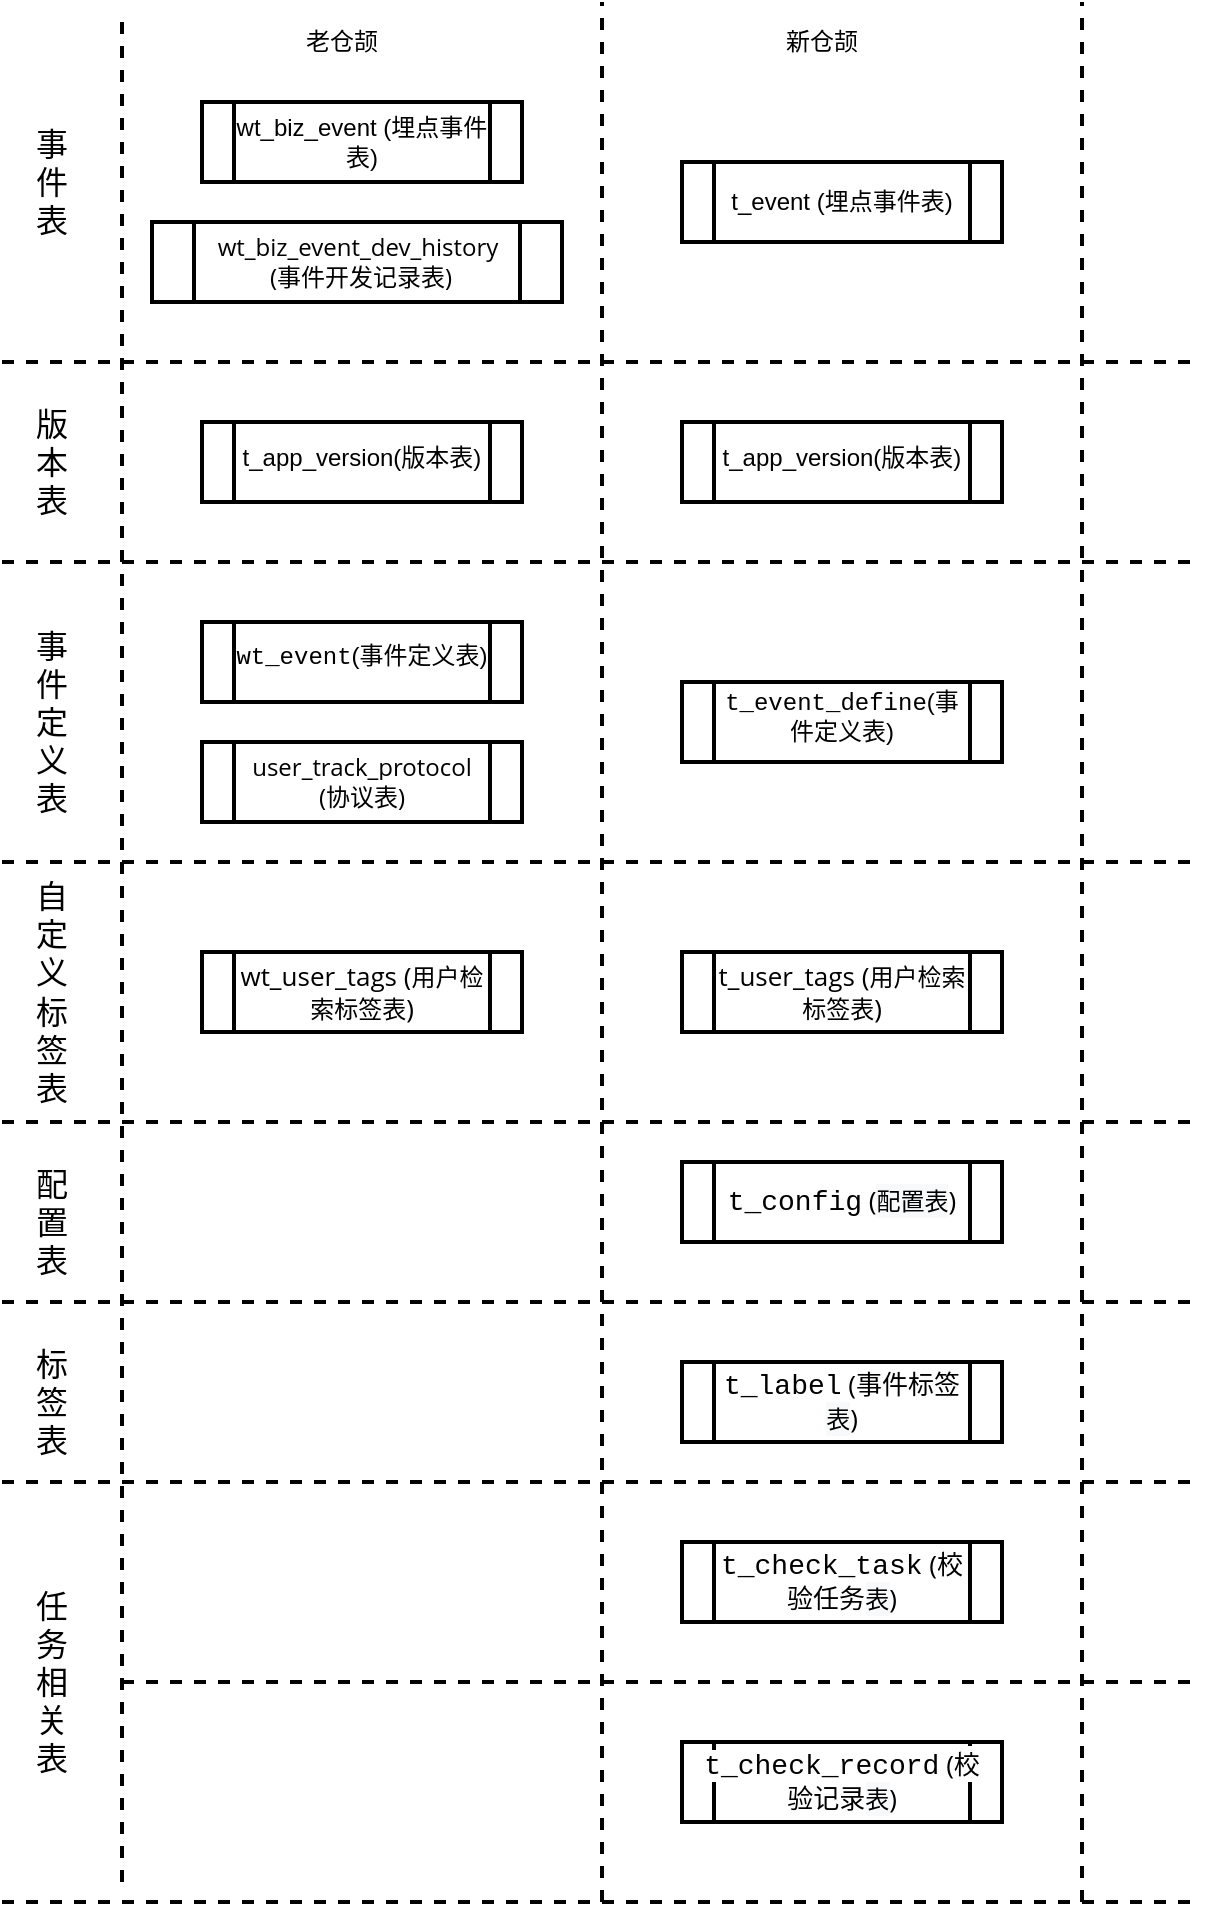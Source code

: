 <mxfile version="12.4.3" type="github" pages="1">
  <diagram id="BzF8ZXv_jmOTnn-lCvaR" name="Page-1">
    <mxGraphModel dx="786" dy="514" grid="1" gridSize="10" guides="1" tooltips="1" connect="1" arrows="1" fold="1" page="1" pageScale="1" pageWidth="826" pageHeight="1169" math="0" shadow="0">
      <root>
        <mxCell id="0"/>
        <mxCell id="1" parent="0"/>
        <mxCell id="G4fKD_SWyBFs1RFF6guc-2" value="t_event (埋点事件表)" style="shape=process;whiteSpace=wrap;html=1;backgroundOutline=1;strokeWidth=2;" vertex="1" parent="1">
          <mxGeometry x="440" y="120" width="160" height="40" as="geometry"/>
        </mxCell>
        <mxCell id="G4fKD_SWyBFs1RFF6guc-3" value="" style="endArrow=none;dashed=1;html=1;strokeWidth=2;" edge="1" parent="1">
          <mxGeometry width="50" height="50" relative="1" as="geometry">
            <mxPoint x="160" y="980" as="sourcePoint"/>
            <mxPoint x="160" y="50" as="targetPoint"/>
          </mxGeometry>
        </mxCell>
        <mxCell id="G4fKD_SWyBFs1RFF6guc-4" value="" style="endArrow=none;dashed=1;html=1;strokeWidth=2;" edge="1" parent="1">
          <mxGeometry width="50" height="50" relative="1" as="geometry">
            <mxPoint x="400" y="990" as="sourcePoint"/>
            <mxPoint x="400" y="40" as="targetPoint"/>
          </mxGeometry>
        </mxCell>
        <mxCell id="G4fKD_SWyBFs1RFF6guc-5" value="" style="endArrow=none;dashed=1;html=1;strokeWidth=2;" edge="1" parent="1">
          <mxGeometry width="50" height="50" relative="1" as="geometry">
            <mxPoint x="640" y="990" as="sourcePoint"/>
            <mxPoint x="640" y="40" as="targetPoint"/>
          </mxGeometry>
        </mxCell>
        <mxCell id="G4fKD_SWyBFs1RFF6guc-6" value="" style="endArrow=none;dashed=1;html=1;strokeWidth=2;" edge="1" parent="1">
          <mxGeometry width="50" height="50" relative="1" as="geometry">
            <mxPoint x="100" y="220" as="sourcePoint"/>
            <mxPoint x="700" y="220" as="targetPoint"/>
          </mxGeometry>
        </mxCell>
        <mxCell id="G4fKD_SWyBFs1RFF6guc-7" value="&lt;span style=&quot;font-family: &amp;#34;arial&amp;#34; , sans-serif ; background-color: rgb(255 , 255 , 255)&quot;&gt;&lt;font style=&quot;font-size: 12px&quot;&gt;wt_biz_event&lt;/font&gt;&lt;/span&gt;&amp;nbsp;(埋点事件表)" style="shape=process;whiteSpace=wrap;html=1;backgroundOutline=1;strokeWidth=2;" vertex="1" parent="1">
          <mxGeometry x="200" y="90" width="160" height="40" as="geometry"/>
        </mxCell>
        <mxCell id="G4fKD_SWyBFs1RFF6guc-8" value="老仓颉" style="text;html=1;strokeColor=none;fillColor=none;align=center;verticalAlign=middle;whiteSpace=wrap;rounded=0;" vertex="1" parent="1">
          <mxGeometry x="250" y="50" width="40" height="20" as="geometry"/>
        </mxCell>
        <mxCell id="G4fKD_SWyBFs1RFF6guc-11" value="新仓颉" style="text;html=1;strokeColor=none;fillColor=none;align=center;verticalAlign=middle;whiteSpace=wrap;rounded=0;" vertex="1" parent="1">
          <mxGeometry x="490" y="50" width="40" height="20" as="geometry"/>
        </mxCell>
        <mxCell id="G4fKD_SWyBFs1RFF6guc-12" value="&lt;span style=&quot;font-family: &amp;#34;open sans&amp;#34; , &amp;#34;helvetica neue&amp;#34; , &amp;#34;helvetica&amp;#34; , &amp;#34;arial&amp;#34; , sans-serif ; background-color: rgb(255 , 255 , 255)&quot;&gt;&lt;font style=&quot;font-size: 12px&quot;&gt;wt_biz_event_dev_history&lt;/font&gt;&lt;/span&gt;&lt;div&gt;&lt;font face=&quot;open sans, helvetica neue, helvetica, arial, sans-serif&quot; style=&quot;background-color: rgb(255 , 255 , 255)&quot;&gt;&amp;nbsp;(事件开发记录表)&lt;/font&gt;&lt;/div&gt;" style="shape=process;whiteSpace=wrap;html=1;backgroundOutline=1;strokeWidth=2;" vertex="1" parent="1">
          <mxGeometry x="175" y="150" width="205" height="40" as="geometry"/>
        </mxCell>
        <mxCell id="G4fKD_SWyBFs1RFF6guc-13" value="&lt;font style=&quot;font-size: 16px&quot;&gt;事件表&lt;/font&gt;" style="text;html=1;strokeColor=none;fillColor=none;align=center;verticalAlign=middle;whiteSpace=wrap;rounded=0;" vertex="1" parent="1">
          <mxGeometry x="110" y="120" width="30" height="20" as="geometry"/>
        </mxCell>
        <mxCell id="G4fKD_SWyBFs1RFF6guc-18" value="" style="endArrow=none;dashed=1;html=1;strokeWidth=2;" edge="1" parent="1">
          <mxGeometry width="50" height="50" relative="1" as="geometry">
            <mxPoint x="100" y="320" as="sourcePoint"/>
            <mxPoint x="700" y="320" as="targetPoint"/>
          </mxGeometry>
        </mxCell>
        <mxCell id="G4fKD_SWyBFs1RFF6guc-19" value="&lt;br&gt;t_app_version(版本表)&lt;br&gt;&lt;h4 id=&quot;id-006_01_埋点2.0技术方案-3.1.3app版本表t_app_version&quot; style=&quot;margin: 20px 0px 0px ; padding: 0px ; line-height: 1.429 ; font-family: &amp;#34;arial&amp;#34; , sans-serif ; background-color: rgb(255 , 255 , 255)&quot;&gt;&lt;/h4&gt;" style="shape=process;whiteSpace=wrap;html=1;backgroundOutline=1;strokeWidth=2;" vertex="1" parent="1">
          <mxGeometry x="200" y="250" width="160" height="40" as="geometry"/>
        </mxCell>
        <mxCell id="G4fKD_SWyBFs1RFF6guc-22" value="&lt;br&gt;t_app_version(版本表)&lt;br&gt;&lt;h4 id=&quot;id-006_01_埋点2.0技术方案-3.1.3app版本表t_app_version&quot; style=&quot;margin: 20px 0px 0px ; padding: 0px ; line-height: 1.429 ; font-family: &amp;#34;arial&amp;#34; , sans-serif ; background-color: rgb(255 , 255 , 255)&quot;&gt;&lt;/h4&gt;" style="shape=process;whiteSpace=wrap;html=1;backgroundOutline=1;strokeWidth=2;" vertex="1" parent="1">
          <mxGeometry x="440" y="250" width="160" height="40" as="geometry"/>
        </mxCell>
        <mxCell id="G4fKD_SWyBFs1RFF6guc-23" value="&lt;font style=&quot;font-size: 16px&quot;&gt;版本表&lt;/font&gt;" style="text;html=1;strokeColor=none;fillColor=none;align=center;verticalAlign=middle;whiteSpace=wrap;rounded=0;" vertex="1" parent="1">
          <mxGeometry x="110" y="260" width="30" height="20" as="geometry"/>
        </mxCell>
        <mxCell id="G4fKD_SWyBFs1RFF6guc-24" value="&lt;br&gt;&lt;span style=&quot;font-family: &amp;#34;consolas&amp;#34; , &amp;#34;bitstream vera sans mono&amp;#34; , &amp;#34;courier new&amp;#34; , &amp;#34;courier&amp;#34; , monospace ; text-align: left ; white-space: nowrap ; background-color: rgb(255 , 255 , 255)&quot;&gt;&lt;font style=&quot;font-size: 12px&quot;&gt;t_event_define&lt;/font&gt;&lt;/span&gt;(事件定义表)&lt;br&gt;&lt;h4 id=&quot;id-006_01_埋点2.0技术方案-3.1.3app版本表t_app_version&quot; style=&quot;margin: 20px 0px 0px ; padding: 0px ; line-height: 1.429 ; font-family: &amp;#34;arial&amp;#34; , sans-serif ; background-color: rgb(255 , 255 , 255)&quot;&gt;&lt;/h4&gt;" style="shape=process;whiteSpace=wrap;html=1;backgroundOutline=1;strokeWidth=2;" vertex="1" parent="1">
          <mxGeometry x="440" y="380" width="160" height="40" as="geometry"/>
        </mxCell>
        <mxCell id="G4fKD_SWyBFs1RFF6guc-25" value="" style="endArrow=none;dashed=1;html=1;strokeWidth=2;" edge="1" parent="1">
          <mxGeometry width="50" height="50" relative="1" as="geometry">
            <mxPoint x="100" y="470" as="sourcePoint"/>
            <mxPoint x="700" y="470" as="targetPoint"/>
          </mxGeometry>
        </mxCell>
        <mxCell id="G4fKD_SWyBFs1RFF6guc-26" value="&lt;font style=&quot;font-size: 12px&quot;&gt;&lt;br&gt;&lt;/font&gt;&lt;div&gt;&lt;font style=&quot;font-size: 12px&quot;&gt;&lt;font face=&quot;consolas, bitstream vera sans mono, courier new, courier, monospace&quot; style=&quot;font-size: 12px&quot;&gt;&lt;span style=&quot;white-space: nowrap ; background-color: rgb(255 , 255 , 255)&quot;&gt;wt_event&lt;/span&gt;&lt;/font&gt;(事件定义表)&lt;/font&gt;&lt;/div&gt;&lt;h4 id=&quot;id-006_01_埋点2.0技术方案-3.1.3app版本表t_app_version&quot; style=&quot;margin: 20px 0px 0px ; padding: 0px ; line-height: 1.429 ; font-family: &amp;#34;arial&amp;#34; , sans-serif ; background-color: rgb(255 , 255 , 255)&quot;&gt;&lt;/h4&gt;" style="shape=process;whiteSpace=wrap;html=1;backgroundOutline=1;strokeWidth=2;" vertex="1" parent="1">
          <mxGeometry x="200" y="350" width="160" height="40" as="geometry"/>
        </mxCell>
        <mxCell id="G4fKD_SWyBFs1RFF6guc-27" value="&lt;div&gt;&lt;font face=&quot;open sans, helvetica neue, helvetica, arial, sans-serif&quot; style=&quot;background-color: rgb(255 , 255 , 255)&quot;&gt;user_track_protocol (协议表)&lt;/font&gt;&lt;/div&gt;" style="shape=process;whiteSpace=wrap;html=1;backgroundOutline=1;strokeWidth=2;" vertex="1" parent="1">
          <mxGeometry x="200" y="410" width="160" height="40" as="geometry"/>
        </mxCell>
        <mxCell id="G4fKD_SWyBFs1RFF6guc-28" value="&lt;font style=&quot;font-size: 16px&quot;&gt;事件定义表&lt;/font&gt;" style="text;html=1;strokeColor=none;fillColor=none;align=center;verticalAlign=middle;whiteSpace=wrap;rounded=0;" vertex="1" parent="1">
          <mxGeometry x="110" y="390" width="30" height="20" as="geometry"/>
        </mxCell>
        <mxCell id="G4fKD_SWyBFs1RFF6guc-34" value="&lt;span style=&quot;font-family: &amp;#34;open sans&amp;#34; , &amp;#34;helvetica neue&amp;#34; , &amp;#34;helvetica&amp;#34; , &amp;#34;arial&amp;#34; , sans-serif ; font-size: 13px ; background-color: rgb(255 , 255 , 255)&quot;&gt;wt_user_tags (&lt;/span&gt;&lt;span style=&quot;font-family: &amp;#34;open sans&amp;#34; , &amp;#34;helvetica neue&amp;#34; , &amp;#34;helvetica&amp;#34; , &amp;#34;arial&amp;#34; , sans-serif&quot;&gt;用户检索标签表&lt;/span&gt;&lt;span style=&quot;font-family: &amp;#34;open sans&amp;#34; , &amp;#34;helvetica neue&amp;#34; , &amp;#34;helvetica&amp;#34; , &amp;#34;arial&amp;#34; , sans-serif ; font-size: 13px ; background-color: rgb(255 , 255 , 255)&quot;&gt;)&lt;br&gt;&lt;/span&gt;" style="shape=process;whiteSpace=wrap;html=1;backgroundOutline=1;strokeWidth=2;" vertex="1" parent="1">
          <mxGeometry x="200" y="515" width="160" height="40" as="geometry"/>
        </mxCell>
        <mxCell id="G4fKD_SWyBFs1RFF6guc-35" value="" style="endArrow=none;dashed=1;html=1;strokeWidth=2;" edge="1" parent="1">
          <mxGeometry width="50" height="50" relative="1" as="geometry">
            <mxPoint x="100" y="600" as="sourcePoint"/>
            <mxPoint x="700" y="600" as="targetPoint"/>
          </mxGeometry>
        </mxCell>
        <mxCell id="G4fKD_SWyBFs1RFF6guc-36" value="&lt;span style=&quot;font-family: &amp;#34;open sans&amp;#34; , &amp;#34;helvetica neue&amp;#34; , &amp;#34;helvetica&amp;#34; , &amp;#34;arial&amp;#34; , sans-serif ; font-size: 13px ; background-color: rgb(255 , 255 , 255)&quot;&gt;t_user_tags (&lt;/span&gt;&lt;span style=&quot;font-family: &amp;#34;open sans&amp;#34; , &amp;#34;helvetica neue&amp;#34; , &amp;#34;helvetica&amp;#34; , &amp;#34;arial&amp;#34; , sans-serif&quot;&gt;用户检索标签表&lt;/span&gt;&lt;span style=&quot;font-family: &amp;#34;open sans&amp;#34; , &amp;#34;helvetica neue&amp;#34; , &amp;#34;helvetica&amp;#34; , &amp;#34;arial&amp;#34; , sans-serif ; font-size: 13px ; background-color: rgb(255 , 255 , 255)&quot;&gt;)&lt;br&gt;&lt;/span&gt;" style="shape=process;whiteSpace=wrap;html=1;backgroundOutline=1;strokeWidth=2;" vertex="1" parent="1">
          <mxGeometry x="440" y="515" width="160" height="40" as="geometry"/>
        </mxCell>
        <mxCell id="G4fKD_SWyBFs1RFF6guc-37" value="&lt;font style=&quot;font-size: 16px&quot;&gt;自定义标签表&lt;/font&gt;" style="text;html=1;strokeColor=none;fillColor=none;align=center;verticalAlign=middle;whiteSpace=wrap;rounded=0;" vertex="1" parent="1">
          <mxGeometry x="110" y="520" width="30" height="30" as="geometry"/>
        </mxCell>
        <mxCell id="G4fKD_SWyBFs1RFF6guc-38" value="" style="endArrow=none;dashed=1;html=1;strokeWidth=2;" edge="1" parent="1">
          <mxGeometry width="50" height="50" relative="1" as="geometry">
            <mxPoint x="100" y="690" as="sourcePoint"/>
            <mxPoint x="700" y="690" as="targetPoint"/>
          </mxGeometry>
        </mxCell>
        <mxCell id="G4fKD_SWyBFs1RFF6guc-40" value="&lt;span style=&quot;font-family: &amp;#34;consolas&amp;#34; , &amp;#34;bitstream vera sans mono&amp;#34; , &amp;#34;courier new&amp;#34; , &amp;#34;courier&amp;#34; , monospace ; font-size: 14px ; text-align: left ; white-space: nowrap ; background-color: rgb(255 , 255 , 255)&quot;&gt;t_config&lt;/span&gt;&lt;span style=&quot;font-family: &amp;#34;open sans&amp;#34; , &amp;#34;helvetica neue&amp;#34; , &amp;#34;helvetica&amp;#34; , &amp;#34;arial&amp;#34; , sans-serif ; font-size: 13px ; background-color: rgb(255 , 255 , 255)&quot;&gt;&amp;nbsp;(&lt;/span&gt;&lt;span style=&quot;font-family: &amp;#34;open sans&amp;#34; , &amp;#34;helvetica neue&amp;#34; , &amp;#34;helvetica&amp;#34; , &amp;#34;arial&amp;#34; , sans-serif ; background-color: rgb(248 , 249 , 250)&quot;&gt;配置表&lt;/span&gt;&lt;span style=&quot;font-family: &amp;#34;open sans&amp;#34; , &amp;#34;helvetica neue&amp;#34; , &amp;#34;helvetica&amp;#34; , &amp;#34;arial&amp;#34; , sans-serif ; font-size: 13px ; background-color: rgb(255 , 255 , 255)&quot;&gt;)&lt;br&gt;&lt;/span&gt;" style="shape=process;whiteSpace=wrap;html=1;backgroundOutline=1;strokeWidth=2;" vertex="1" parent="1">
          <mxGeometry x="440" y="620" width="160" height="40" as="geometry"/>
        </mxCell>
        <mxCell id="G4fKD_SWyBFs1RFF6guc-41" value="&lt;font style=&quot;font-size: 16px&quot;&gt;配置表&lt;/font&gt;" style="text;html=1;strokeColor=none;fillColor=none;align=center;verticalAlign=middle;whiteSpace=wrap;rounded=0;" vertex="1" parent="1">
          <mxGeometry x="110" y="640" width="30" height="20" as="geometry"/>
        </mxCell>
        <mxCell id="G4fKD_SWyBFs1RFF6guc-42" value="" style="endArrow=none;dashed=1;html=1;strokeWidth=2;" edge="1" parent="1">
          <mxGeometry width="50" height="50" relative="1" as="geometry">
            <mxPoint x="100" y="780" as="sourcePoint"/>
            <mxPoint x="700" y="780" as="targetPoint"/>
          </mxGeometry>
        </mxCell>
        <mxCell id="G4fKD_SWyBFs1RFF6guc-43" value="&lt;span style=&quot;font-family: &amp;#34;consolas&amp;#34; , &amp;#34;bitstream vera sans mono&amp;#34; , &amp;#34;courier new&amp;#34; , &amp;#34;courier&amp;#34; , monospace ; font-size: 14px ; text-align: left ; white-space: nowrap ; background-color: rgb(255 , 255 , 255)&quot;&gt;t_label&lt;/span&gt;&lt;span style=&quot;font-family: &amp;#34;open sans&amp;#34; , &amp;#34;helvetica neue&amp;#34; , &amp;#34;helvetica&amp;#34; , &amp;#34;arial&amp;#34; , sans-serif ; font-size: 13px ; background-color: rgb(255 , 255 , 255)&quot;&gt;&amp;nbsp;(事件标签&lt;/span&gt;&lt;span style=&quot;font-family: &amp;#34;open sans&amp;#34; , &amp;#34;helvetica neue&amp;#34; , &amp;#34;helvetica&amp;#34; , &amp;#34;arial&amp;#34; , sans-serif ; background-color: rgb(248 , 249 , 250)&quot;&gt;表&lt;/span&gt;&lt;span style=&quot;font-family: &amp;#34;open sans&amp;#34; , &amp;#34;helvetica neue&amp;#34; , &amp;#34;helvetica&amp;#34; , &amp;#34;arial&amp;#34; , sans-serif ; font-size: 13px ; background-color: rgb(255 , 255 , 255)&quot;&gt;)&lt;br&gt;&lt;/span&gt;" style="shape=process;whiteSpace=wrap;html=1;backgroundOutline=1;strokeWidth=2;" vertex="1" parent="1">
          <mxGeometry x="440" y="720" width="160" height="40" as="geometry"/>
        </mxCell>
        <mxCell id="G4fKD_SWyBFs1RFF6guc-44" value="&lt;font style=&quot;font-size: 16px&quot;&gt;标签表&lt;/font&gt;" style="text;html=1;strokeColor=none;fillColor=none;align=center;verticalAlign=middle;whiteSpace=wrap;rounded=0;" vertex="1" parent="1">
          <mxGeometry x="110" y="700" width="30" height="80" as="geometry"/>
        </mxCell>
        <mxCell id="G4fKD_SWyBFs1RFF6guc-45" value="" style="endArrow=none;dashed=1;html=1;strokeWidth=2;" edge="1" parent="1">
          <mxGeometry width="50" height="50" relative="1" as="geometry">
            <mxPoint x="160" y="880" as="sourcePoint"/>
            <mxPoint x="700" y="880" as="targetPoint"/>
          </mxGeometry>
        </mxCell>
        <mxCell id="G4fKD_SWyBFs1RFF6guc-46" value="&lt;span style=&quot;font-family: &amp;#34;consolas&amp;#34; , &amp;#34;bitstream vera sans mono&amp;#34; , &amp;#34;courier new&amp;#34; , &amp;#34;courier&amp;#34; , monospace ; font-size: 14px ; text-align: left ; white-space: nowrap ; background-color: rgb(255 , 255 , 255)&quot;&gt;t_check_task&lt;/span&gt;&lt;span style=&quot;font-family: &amp;#34;open sans&amp;#34; , &amp;#34;helvetica neue&amp;#34; , &amp;#34;helvetica&amp;#34; , &amp;#34;arial&amp;#34; , sans-serif ; font-size: 13px ; background-color: rgb(255 , 255 , 255)&quot;&gt;&amp;nbsp;(校验任务&lt;/span&gt;&lt;span style=&quot;font-family: &amp;#34;open sans&amp;#34; , &amp;#34;helvetica neue&amp;#34; , &amp;#34;helvetica&amp;#34; , &amp;#34;arial&amp;#34; , sans-serif ; background-color: rgb(248 , 249 , 250)&quot;&gt;表&lt;/span&gt;&lt;span style=&quot;font-family: &amp;#34;open sans&amp;#34; , &amp;#34;helvetica neue&amp;#34; , &amp;#34;helvetica&amp;#34; , &amp;#34;arial&amp;#34; , sans-serif ; font-size: 13px ; background-color: rgb(255 , 255 , 255)&quot;&gt;)&lt;br&gt;&lt;/span&gt;" style="shape=process;whiteSpace=wrap;html=1;backgroundOutline=1;strokeWidth=2;" vertex="1" parent="1">
          <mxGeometry x="440" y="810" width="160" height="40" as="geometry"/>
        </mxCell>
        <mxCell id="G4fKD_SWyBFs1RFF6guc-47" value="&lt;span style=&quot;font-family: &amp;#34;consolas&amp;#34; , &amp;#34;bitstream vera sans mono&amp;#34; , &amp;#34;courier new&amp;#34; , &amp;#34;courier&amp;#34; , monospace ; font-size: 14px ; text-align: left ; white-space: nowrap ; background-color: rgb(255 , 255 , 255)&quot;&gt;t_check_record&lt;/span&gt;&lt;span style=&quot;font-family: &amp;#34;open sans&amp;#34; , &amp;#34;helvetica neue&amp;#34; , &amp;#34;helvetica&amp;#34; , &amp;#34;arial&amp;#34; , sans-serif ; font-size: 13px ; background-color: rgb(255 , 255 , 255)&quot;&gt;&amp;nbsp;(校验记录&lt;/span&gt;&lt;span style=&quot;font-family: &amp;#34;open sans&amp;#34; , &amp;#34;helvetica neue&amp;#34; , &amp;#34;helvetica&amp;#34; , &amp;#34;arial&amp;#34; , sans-serif ; background-color: rgb(248 , 249 , 250)&quot;&gt;表&lt;/span&gt;&lt;span style=&quot;font-family: &amp;#34;open sans&amp;#34; , &amp;#34;helvetica neue&amp;#34; , &amp;#34;helvetica&amp;#34; , &amp;#34;arial&amp;#34; , sans-serif ; font-size: 13px ; background-color: rgb(255 , 255 , 255)&quot;&gt;)&lt;br&gt;&lt;/span&gt;" style="shape=process;whiteSpace=wrap;html=1;backgroundOutline=1;strokeWidth=2;" vertex="1" parent="1">
          <mxGeometry x="440" y="910" width="160" height="40" as="geometry"/>
        </mxCell>
        <mxCell id="G4fKD_SWyBFs1RFF6guc-48" value="&lt;font style=&quot;font-size: 16px&quot;&gt;任务相关表&lt;/font&gt;" style="text;html=1;strokeColor=none;fillColor=none;align=center;verticalAlign=middle;whiteSpace=wrap;rounded=0;" vertex="1" parent="1">
          <mxGeometry x="110" y="840" width="30" height="80" as="geometry"/>
        </mxCell>
        <mxCell id="G4fKD_SWyBFs1RFF6guc-49" value="" style="endArrow=none;dashed=1;html=1;strokeWidth=2;" edge="1" parent="1">
          <mxGeometry width="50" height="50" relative="1" as="geometry">
            <mxPoint x="100" y="990" as="sourcePoint"/>
            <mxPoint x="700" y="990" as="targetPoint"/>
          </mxGeometry>
        </mxCell>
      </root>
    </mxGraphModel>
  </diagram>
</mxfile>

